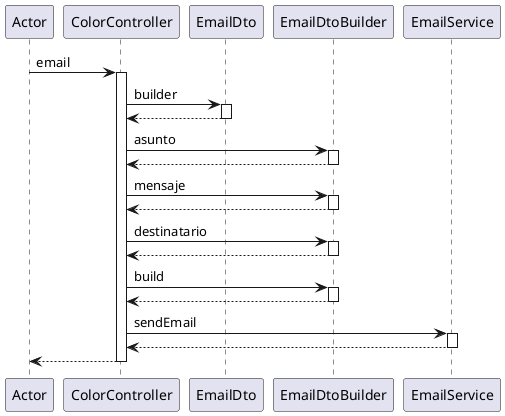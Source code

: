 @startuml
participant Actor
Actor -> ColorController : email
activate ColorController
ColorController -> EmailDto : builder
activate EmailDto
EmailDto --> ColorController
deactivate EmailDto
ColorController -> EmailDtoBuilder : asunto
activate EmailDtoBuilder
EmailDtoBuilder --> ColorController
deactivate EmailDtoBuilder
ColorController -> EmailDtoBuilder : mensaje
activate EmailDtoBuilder
EmailDtoBuilder --> ColorController
deactivate EmailDtoBuilder
ColorController -> EmailDtoBuilder : destinatario
activate EmailDtoBuilder
EmailDtoBuilder --> ColorController
deactivate EmailDtoBuilder
ColorController -> EmailDtoBuilder : build
activate EmailDtoBuilder
EmailDtoBuilder --> ColorController
deactivate EmailDtoBuilder
ColorController -> EmailService : sendEmail
activate EmailService
EmailService --> ColorController
deactivate EmailService
return
@enduml
